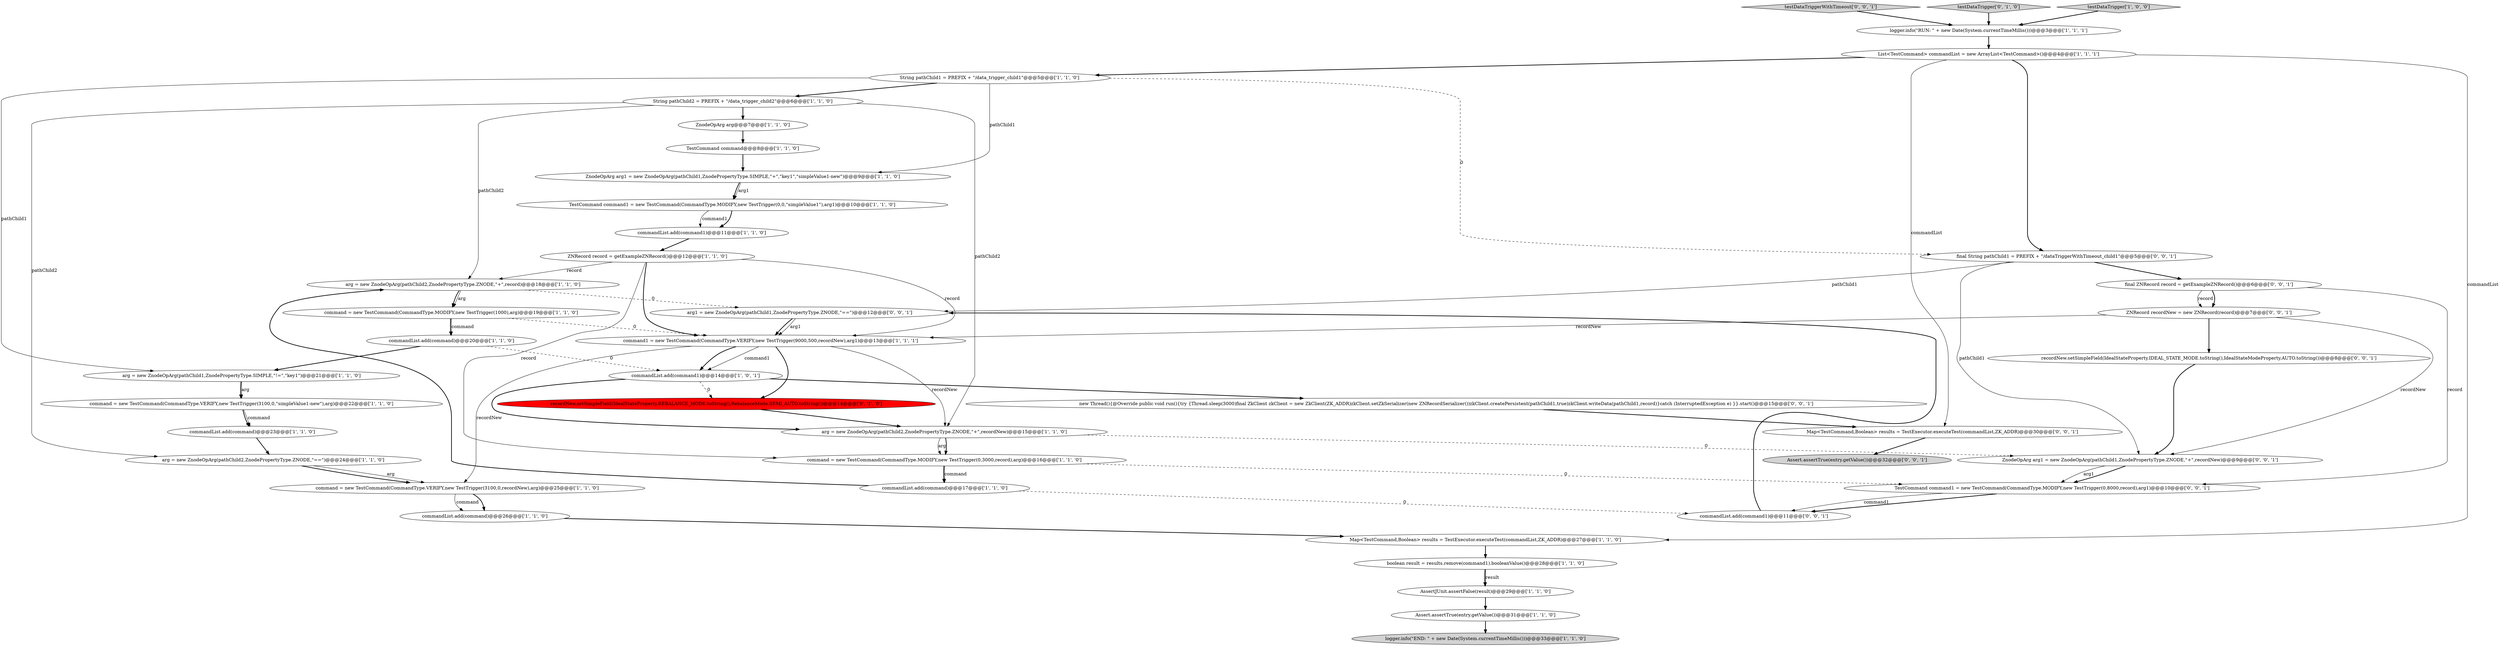 digraph {
27 [style = filled, label = "ZnodeOpArg arg@@@7@@@['1', '1', '0']", fillcolor = white, shape = ellipse image = "AAA0AAABBB1BBB"];
18 [style = filled, label = "arg = new ZnodeOpArg(pathChild2,ZnodePropertyType.ZNODE,\"==\")@@@24@@@['1', '1', '0']", fillcolor = white, shape = ellipse image = "AAA0AAABBB1BBB"];
33 [style = filled, label = "new Thread(){@Override public void run(){try {Thread.sleep(3000)final ZkClient zkClient = new ZkClient(ZK_ADDR)zkClient.setZkSerializer(new ZNRecordSerializer())zkClient.createPersistent(pathChild1,true)zkClient.writeData(pathChild1,record)}catch (InterruptedException e) }}.start()@@@15@@@['0', '0', '1']", fillcolor = white, shape = ellipse image = "AAA0AAABBB3BBB"];
10 [style = filled, label = "arg = new ZnodeOpArg(pathChild2,ZnodePropertyType.ZNODE,\"+\",record)@@@18@@@['1', '1', '0']", fillcolor = white, shape = ellipse image = "AAA0AAABBB1BBB"];
15 [style = filled, label = "commandList.add(command)@@@17@@@['1', '1', '0']", fillcolor = white, shape = ellipse image = "AAA0AAABBB1BBB"];
1 [style = filled, label = "command = new TestCommand(CommandType.VERIFY,new TestTrigger(3100,0,\"simpleValue1-new\"),arg)@@@22@@@['1', '1', '0']", fillcolor = white, shape = ellipse image = "AAA0AAABBB1BBB"];
2 [style = filled, label = "commandList.add(command)@@@26@@@['1', '1', '0']", fillcolor = white, shape = ellipse image = "AAA0AAABBB1BBB"];
14 [style = filled, label = "arg = new ZnodeOpArg(pathChild2,ZnodePropertyType.ZNODE,\"+\",recordNew)@@@15@@@['1', '1', '0']", fillcolor = white, shape = ellipse image = "AAA0AAABBB1BBB"];
41 [style = filled, label = "ZnodeOpArg arg1 = new ZnodeOpArg(pathChild1,ZnodePropertyType.ZNODE,\"+\",recordNew)@@@9@@@['0', '0', '1']", fillcolor = white, shape = ellipse image = "AAA0AAABBB3BBB"];
43 [style = filled, label = "testDataTriggerWithTimeout['0', '0', '1']", fillcolor = lightgray, shape = diamond image = "AAA0AAABBB3BBB"];
29 [style = filled, label = "commandList.add(command)@@@23@@@['1', '1', '0']", fillcolor = white, shape = ellipse image = "AAA0AAABBB1BBB"];
4 [style = filled, label = "commandList.add(command1)@@@14@@@['1', '0', '1']", fillcolor = white, shape = ellipse image = "AAA0AAABBB1BBB"];
25 [style = filled, label = "String pathChild2 = PREFIX + \"/data_trigger_child2\"@@@6@@@['1', '1', '0']", fillcolor = white, shape = ellipse image = "AAA0AAABBB1BBB"];
38 [style = filled, label = "arg1 = new ZnodeOpArg(pathChild1,ZnodePropertyType.ZNODE,\"==\")@@@12@@@['0', '0', '1']", fillcolor = white, shape = ellipse image = "AAA0AAABBB3BBB"];
28 [style = filled, label = "arg = new ZnodeOpArg(pathChild1,ZnodePropertyType.SIMPLE,\"!=\",\"key1\")@@@21@@@['1', '1', '0']", fillcolor = white, shape = ellipse image = "AAA0AAABBB1BBB"];
26 [style = filled, label = "command = new TestCommand(CommandType.MODIFY,new TestTrigger(0,3000,record),arg)@@@16@@@['1', '1', '0']", fillcolor = white, shape = ellipse image = "AAA0AAABBB1BBB"];
30 [style = filled, label = "testDataTrigger['0', '1', '0']", fillcolor = lightgray, shape = diamond image = "AAA0AAABBB2BBB"];
0 [style = filled, label = "ZnodeOpArg arg1 = new ZnodeOpArg(pathChild1,ZnodePropertyType.SIMPLE,\"+\",\"key1\",\"simpleValue1-new\")@@@9@@@['1', '1', '0']", fillcolor = white, shape = ellipse image = "AAA0AAABBB1BBB"];
19 [style = filled, label = "boolean result = results.remove(command1).booleanValue()@@@28@@@['1', '1', '0']", fillcolor = white, shape = ellipse image = "AAA0AAABBB1BBB"];
20 [style = filled, label = "command = new TestCommand(CommandType.MODIFY,new TestTrigger(1000),arg)@@@19@@@['1', '1', '0']", fillcolor = white, shape = ellipse image = "AAA0AAABBB1BBB"];
31 [style = filled, label = "recordNew.setSimpleField(IdealStateProperty.REBALANCE_MODE.toString(),RebalanceMode.SEMI_AUTO.toString())@@@14@@@['0', '1', '0']", fillcolor = red, shape = ellipse image = "AAA1AAABBB2BBB"];
36 [style = filled, label = "Assert.assertTrue(entry.getValue())@@@32@@@['0', '0', '1']", fillcolor = lightgray, shape = ellipse image = "AAA0AAABBB3BBB"];
42 [style = filled, label = "recordNew.setSimpleField(IdealStateProperty.IDEAL_STATE_MODE.toString(),IdealStateModeProperty.AUTO.toString())@@@8@@@['0', '0', '1']", fillcolor = white, shape = ellipse image = "AAA0AAABBB3BBB"];
7 [style = filled, label = "command1 = new TestCommand(CommandType.VERIFY,new TestTrigger(9000,500,recordNew),arg1)@@@13@@@['1', '1', '1']", fillcolor = white, shape = ellipse image = "AAA0AAABBB1BBB"];
24 [style = filled, label = "AssertJUnit.assertFalse(result)@@@29@@@['1', '1', '0']", fillcolor = white, shape = ellipse image = "AAA0AAABBB1BBB"];
37 [style = filled, label = "ZNRecord recordNew = new ZNRecord(record)@@@7@@@['0', '0', '1']", fillcolor = white, shape = ellipse image = "AAA0AAABBB3BBB"];
13 [style = filled, label = "TestCommand command@@@8@@@['1', '1', '0']", fillcolor = white, shape = ellipse image = "AAA0AAABBB1BBB"];
22 [style = filled, label = "logger.info(\"END: \" + new Date(System.currentTimeMillis()))@@@33@@@['1', '1', '0']", fillcolor = lightgray, shape = ellipse image = "AAA0AAABBB1BBB"];
40 [style = filled, label = "Map<TestCommand,Boolean> results = TestExecutor.executeTest(commandList,ZK_ADDR)@@@30@@@['0', '0', '1']", fillcolor = white, shape = ellipse image = "AAA0AAABBB3BBB"];
9 [style = filled, label = "commandList.add(command1)@@@11@@@['1', '1', '0']", fillcolor = white, shape = ellipse image = "AAA0AAABBB1BBB"];
12 [style = filled, label = "command = new TestCommand(CommandType.VERIFY,new TestTrigger(3100,0,recordNew),arg)@@@25@@@['1', '1', '0']", fillcolor = white, shape = ellipse image = "AAA0AAABBB1BBB"];
3 [style = filled, label = "Map<TestCommand,Boolean> results = TestExecutor.executeTest(commandList,ZK_ADDR)@@@27@@@['1', '1', '0']", fillcolor = white, shape = ellipse image = "AAA0AAABBB1BBB"];
17 [style = filled, label = "List<TestCommand> commandList = new ArrayList<TestCommand>()@@@4@@@['1', '1', '1']", fillcolor = white, shape = ellipse image = "AAA0AAABBB1BBB"];
8 [style = filled, label = "TestCommand command1 = new TestCommand(CommandType.MODIFY,new TestTrigger(0,0,\"simpleValue1\"),arg1)@@@10@@@['1', '1', '0']", fillcolor = white, shape = ellipse image = "AAA0AAABBB1BBB"];
35 [style = filled, label = "final ZNRecord record = getExampleZNRecord()@@@6@@@['0', '0', '1']", fillcolor = white, shape = ellipse image = "AAA0AAABBB3BBB"];
32 [style = filled, label = "commandList.add(command1)@@@11@@@['0', '0', '1']", fillcolor = white, shape = ellipse image = "AAA0AAABBB3BBB"];
11 [style = filled, label = "commandList.add(command)@@@20@@@['1', '1', '0']", fillcolor = white, shape = ellipse image = "AAA0AAABBB1BBB"];
39 [style = filled, label = "TestCommand command1 = new TestCommand(CommandType.MODIFY,new TestTrigger(0,8000,record),arg1)@@@10@@@['0', '0', '1']", fillcolor = white, shape = ellipse image = "AAA0AAABBB3BBB"];
21 [style = filled, label = "String pathChild1 = PREFIX + \"/data_trigger_child1\"@@@5@@@['1', '1', '0']", fillcolor = white, shape = ellipse image = "AAA0AAABBB1BBB"];
34 [style = filled, label = "final String pathChild1 = PREFIX + \"/dataTriggerWithTimeout_child1\"@@@5@@@['0', '0', '1']", fillcolor = white, shape = ellipse image = "AAA0AAABBB3BBB"];
5 [style = filled, label = "Assert.assertTrue(entry.getValue())@@@31@@@['1', '1', '0']", fillcolor = white, shape = ellipse image = "AAA0AAABBB1BBB"];
6 [style = filled, label = "ZNRecord record = getExampleZNRecord()@@@12@@@['1', '1', '0']", fillcolor = white, shape = ellipse image = "AAA0AAABBB1BBB"];
23 [style = filled, label = "testDataTrigger['1', '0', '0']", fillcolor = lightgray, shape = diamond image = "AAA0AAABBB1BBB"];
16 [style = filled, label = "logger.info(\"RUN: \" + new Date(System.currentTimeMillis()))@@@3@@@['1', '1', '1']", fillcolor = white, shape = ellipse image = "AAA0AAABBB1BBB"];
27->13 [style = bold, label=""];
41->39 [style = solid, label="arg1"];
42->41 [style = bold, label=""];
15->10 [style = bold, label=""];
6->26 [style = solid, label="record"];
25->18 [style = solid, label="pathChild2"];
10->38 [style = dashed, label="0"];
7->31 [style = bold, label=""];
17->3 [style = solid, label="commandList"];
29->18 [style = bold, label=""];
9->6 [style = bold, label=""];
19->24 [style = bold, label=""];
12->2 [style = bold, label=""];
3->19 [style = bold, label=""];
35->37 [style = bold, label=""];
38->7 [style = bold, label=""];
7->4 [style = solid, label="command1"];
26->15 [style = bold, label=""];
0->8 [style = bold, label=""];
38->7 [style = solid, label="arg1"];
14->26 [style = solid, label="arg"];
21->0 [style = solid, label="pathChild1"];
7->14 [style = solid, label="recordNew"];
11->4 [style = dashed, label="0"];
17->21 [style = bold, label=""];
31->14 [style = bold, label=""];
11->28 [style = bold, label=""];
43->16 [style = bold, label=""];
18->12 [style = bold, label=""];
18->12 [style = solid, label="arg"];
16->17 [style = bold, label=""];
21->25 [style = bold, label=""];
21->28 [style = solid, label="pathChild1"];
8->9 [style = solid, label="command1"];
24->5 [style = bold, label=""];
6->10 [style = solid, label="record"];
25->27 [style = bold, label=""];
25->14 [style = solid, label="pathChild2"];
17->34 [style = bold, label=""];
19->24 [style = solid, label="result"];
35->37 [style = solid, label="record"];
34->35 [style = bold, label=""];
6->7 [style = bold, label=""];
5->22 [style = bold, label=""];
13->0 [style = bold, label=""];
26->39 [style = dashed, label="0"];
4->14 [style = bold, label=""];
25->10 [style = solid, label="pathChild2"];
21->34 [style = dashed, label="0"];
2->3 [style = bold, label=""];
20->11 [style = solid, label="command"];
15->32 [style = dashed, label="0"];
7->4 [style = bold, label=""];
4->33 [style = bold, label=""];
0->8 [style = solid, label="arg1"];
12->2 [style = solid, label="command"];
40->36 [style = bold, label=""];
39->32 [style = bold, label=""];
1->29 [style = bold, label=""];
10->20 [style = solid, label="arg"];
37->42 [style = bold, label=""];
14->41 [style = dashed, label="0"];
35->39 [style = solid, label="record"];
20->11 [style = bold, label=""];
34->38 [style = solid, label="pathChild1"];
39->32 [style = solid, label="command1"];
23->16 [style = bold, label=""];
10->20 [style = bold, label=""];
7->12 [style = solid, label="recordNew"];
28->1 [style = solid, label="arg"];
4->31 [style = dashed, label="0"];
28->1 [style = bold, label=""];
26->15 [style = solid, label="command"];
37->41 [style = solid, label="recordNew"];
14->26 [style = bold, label=""];
32->38 [style = bold, label=""];
1->29 [style = solid, label="command"];
33->40 [style = bold, label=""];
6->7 [style = solid, label="record"];
8->9 [style = bold, label=""];
34->41 [style = solid, label="pathChild1"];
17->40 [style = solid, label="commandList"];
41->39 [style = bold, label=""];
30->16 [style = bold, label=""];
20->7 [style = dashed, label="0"];
37->7 [style = solid, label="recordNew"];
}
